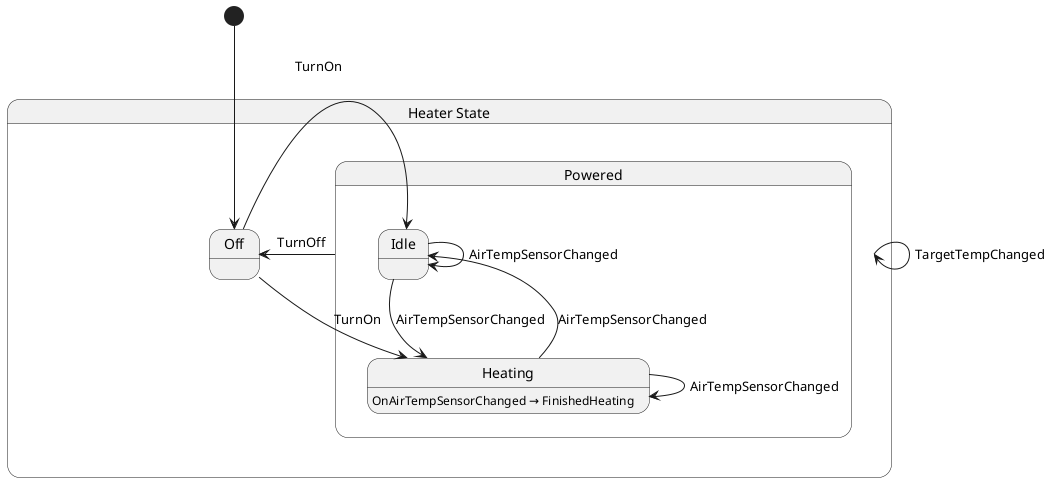 @startuml Heater
state "Heater State" as Chickensoft_LogicBlocks_Generator_Tests_Heater_State {
  state "Powered" as Chickensoft_LogicBlocks_Generator_Tests_Heater_State_Powered {
    state "Idle" as Chickensoft_LogicBlocks_Generator_Tests_Heater_State_Idle
    state "Heating" as Chickensoft_LogicBlocks_Generator_Tests_Heater_State_Heating {
      Chickensoft_LogicBlocks_Generator_Tests_Heater_State_Heating : OnAirTempSensorChanged → FinishedHeating
    }
  }
  state "Off" as Chickensoft_LogicBlocks_Generator_Tests_Heater_State_Off
}

Chickensoft_LogicBlocks_Generator_Tests_Heater_State --> Chickensoft_LogicBlocks_Generator_Tests_Heater_State : TargetTempChanged
Chickensoft_LogicBlocks_Generator_Tests_Heater_State_Heating --> Chickensoft_LogicBlocks_Generator_Tests_Heater_State_Heating : AirTempSensorChanged
Chickensoft_LogicBlocks_Generator_Tests_Heater_State_Heating --> Chickensoft_LogicBlocks_Generator_Tests_Heater_State_Idle : AirTempSensorChanged
Chickensoft_LogicBlocks_Generator_Tests_Heater_State_Idle --> Chickensoft_LogicBlocks_Generator_Tests_Heater_State_Heating : AirTempSensorChanged
Chickensoft_LogicBlocks_Generator_Tests_Heater_State_Idle --> Chickensoft_LogicBlocks_Generator_Tests_Heater_State_Idle : AirTempSensorChanged
Chickensoft_LogicBlocks_Generator_Tests_Heater_State_Off --> Chickensoft_LogicBlocks_Generator_Tests_Heater_State_Heating : TurnOn
Chickensoft_LogicBlocks_Generator_Tests_Heater_State_Off --> Chickensoft_LogicBlocks_Generator_Tests_Heater_State_Idle : TurnOn
Chickensoft_LogicBlocks_Generator_Tests_Heater_State_Powered --> Chickensoft_LogicBlocks_Generator_Tests_Heater_State_Off : TurnOff

[*] --> Chickensoft_LogicBlocks_Generator_Tests_Heater_State_Off
@enduml
